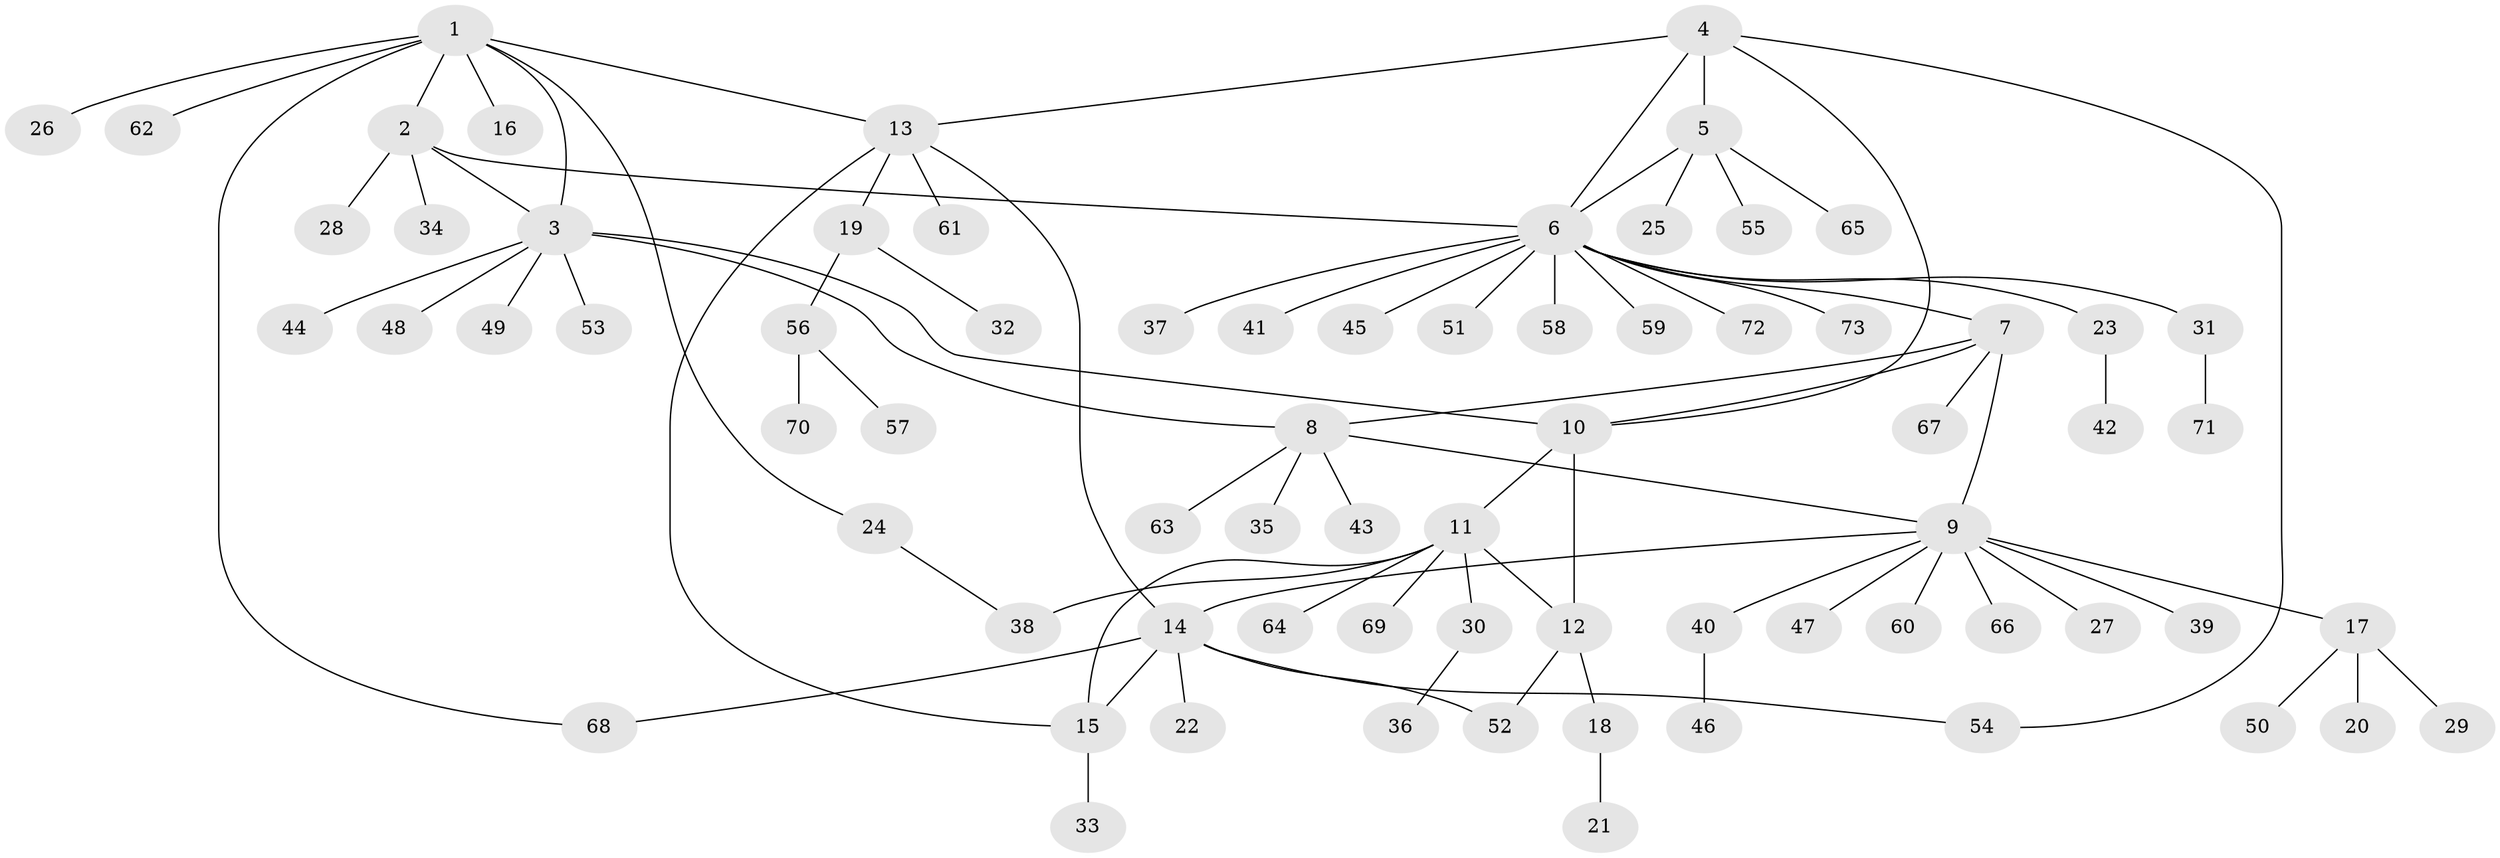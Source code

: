 // coarse degree distribution, {8: 0.023255813953488372, 3: 0.023255813953488372, 14: 0.023255813953488372, 4: 0.046511627906976744, 6: 0.06976744186046512, 12: 0.023255813953488372, 7: 0.023255813953488372, 1: 0.6976744186046512, 2: 0.06976744186046512}
// Generated by graph-tools (version 1.1) at 2025/19/03/04/25 18:19:52]
// undirected, 73 vertices, 87 edges
graph export_dot {
graph [start="1"]
  node [color=gray90,style=filled];
  1;
  2;
  3;
  4;
  5;
  6;
  7;
  8;
  9;
  10;
  11;
  12;
  13;
  14;
  15;
  16;
  17;
  18;
  19;
  20;
  21;
  22;
  23;
  24;
  25;
  26;
  27;
  28;
  29;
  30;
  31;
  32;
  33;
  34;
  35;
  36;
  37;
  38;
  39;
  40;
  41;
  42;
  43;
  44;
  45;
  46;
  47;
  48;
  49;
  50;
  51;
  52;
  53;
  54;
  55;
  56;
  57;
  58;
  59;
  60;
  61;
  62;
  63;
  64;
  65;
  66;
  67;
  68;
  69;
  70;
  71;
  72;
  73;
  1 -- 2;
  1 -- 3;
  1 -- 13;
  1 -- 16;
  1 -- 24;
  1 -- 26;
  1 -- 62;
  1 -- 68;
  2 -- 3;
  2 -- 6;
  2 -- 28;
  2 -- 34;
  3 -- 8;
  3 -- 10;
  3 -- 44;
  3 -- 48;
  3 -- 49;
  3 -- 53;
  4 -- 5;
  4 -- 6;
  4 -- 10;
  4 -- 13;
  4 -- 54;
  5 -- 6;
  5 -- 25;
  5 -- 55;
  5 -- 65;
  6 -- 7;
  6 -- 23;
  6 -- 31;
  6 -- 37;
  6 -- 41;
  6 -- 45;
  6 -- 51;
  6 -- 58;
  6 -- 59;
  6 -- 72;
  6 -- 73;
  7 -- 8;
  7 -- 9;
  7 -- 10;
  7 -- 67;
  8 -- 9;
  8 -- 35;
  8 -- 43;
  8 -- 63;
  9 -- 14;
  9 -- 17;
  9 -- 27;
  9 -- 39;
  9 -- 40;
  9 -- 47;
  9 -- 60;
  9 -- 66;
  10 -- 11;
  10 -- 12;
  11 -- 12;
  11 -- 15;
  11 -- 30;
  11 -- 38;
  11 -- 64;
  11 -- 69;
  12 -- 18;
  12 -- 52;
  13 -- 14;
  13 -- 15;
  13 -- 19;
  13 -- 61;
  14 -- 15;
  14 -- 22;
  14 -- 52;
  14 -- 54;
  14 -- 68;
  15 -- 33;
  17 -- 20;
  17 -- 29;
  17 -- 50;
  18 -- 21;
  19 -- 32;
  19 -- 56;
  23 -- 42;
  24 -- 38;
  30 -- 36;
  31 -- 71;
  40 -- 46;
  56 -- 57;
  56 -- 70;
}
